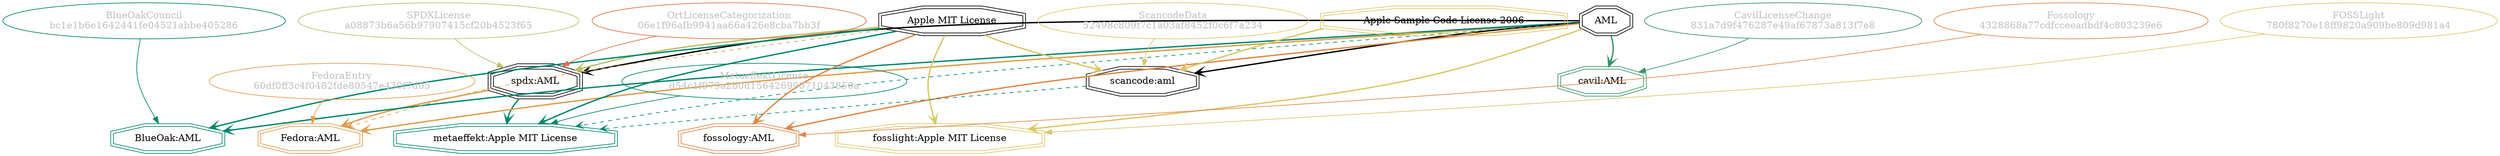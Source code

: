 strict digraph {
    node [shape=box];
    graph [splines=curved];
    128 [label="SPDXLicense\na08873b6a56b97907415cf20b4523f65"
        ,fontcolor=gray
        ,color="#b8bf62"
        ,fillcolor="beige;1"
        ,shape=ellipse];
    129 [label="spdx:AML"
        ,shape=tripleoctagon];
    130 [label=AML
        ,shape=doubleoctagon];
    131 [label="Apple MIT License"
        ,shape=doubleoctagon];
    5819 [label="FedoraEntry\n60df0ff3c4f0482fde80547e430f7d05"
         ,fontcolor=gray
         ,color="#e09d4b"
         ,fillcolor="beige;1"
         ,shape=ellipse];
    5820 [label="Fedora:AML"
         ,color="#e09d4b"
         ,shape=doubleoctagon];
    8731 [label="BlueOakCouncil\nbc1e1b6e1642441fe04521abbe405286"
         ,fontcolor=gray
         ,color="#00876c"
         ,fillcolor="beige;1"
         ,shape=ellipse];
    8732 [label="BlueOak:AML"
         ,color="#00876c"
         ,shape=doubleoctagon];
    11630 [label="ScancodeData\n52498c809f7c1a03af8452f0c6f7a234"
          ,fontcolor=gray
          ,color="#dac767"
          ,fillcolor="beige;1"
          ,shape=ellipse];
    11631 [label="scancode:aml"
          ,shape=doubleoctagon];
    11632 [label="Apple Sample Code License 2006"
          ,color="#dac767"
          ,shape=doubleoctagon];
    27691 [label="Fossology\n4328868a77cdfcceeadbdf4c803239e6"
          ,fontcolor=gray
          ,color="#e18745"
          ,fillcolor="beige;1"
          ,shape=ellipse];
    27692 [label="fossology:AML"
          ,color="#e18745"
          ,shape=doubleoctagon];
    28475 [label="OrtLicenseCategorization\n06e1f96afb9941aa66a426e8cba7bb3f"
          ,fontcolor=gray
          ,color="#e06f45"
          ,fillcolor="beige;1"
          ,shape=ellipse];
    36343 [label="CavilLicenseChange\n831a7d9f476287e49af67873a813f7e8"
          ,fontcolor=gray
          ,color="#379469"
          ,fillcolor="beige;1"
          ,shape=ellipse];
    36344 [label="cavil:AML"
          ,color="#379469"
          ,shape=doubleoctagon];
    38539 [label="MetaeffektLicense\nd54c1f979a2b0d15642699071043850a"
          ,fontcolor=gray
          ,color="#00876c"
          ,fillcolor="beige;1"
          ,shape=ellipse];
    38540 [label="metaeffekt:Apple MIT License"
          ,color="#00876c"
          ,shape=doubleoctagon];
    50934 [label="FOSSLight\n780f8270e18ff9820a909be809d981a4"
          ,fontcolor=gray
          ,color="#dac767"
          ,fillcolor="beige;1"
          ,shape=ellipse];
    50935 [label="fosslight:Apple MIT License"
          ,color="#dac767"
          ,shape=doubleoctagon];
    128 -> 129 [weight=0.5
               ,color="#b8bf62"];
    129 -> 5820 [style=bold
                ,arrowhead=vee
                ,weight=0.7
                ,color="#e09d4b"];
    129 -> 38540 [style=bold
                 ,arrowhead=vee
                 ,weight=0.7
                 ,color="#00876c"];
    130 -> 129 [style=bold
               ,arrowhead=vee
               ,weight=0.7];
    130 -> 5820 [style=bold
                ,arrowhead=vee
                ,weight=0.7
                ,color="#e09d4b"];
    130 -> 5820 [style=bold
                ,arrowhead=vee
                ,weight=0.7
                ,color="#e09d4b"];
    130 -> 8732 [style=bold
                ,arrowhead=vee
                ,weight=0.7
                ,color="#00876c"];
    130 -> 11631 [style=bold
                 ,arrowhead=vee
                 ,weight=0.7];
    130 -> 27692 [style=bold
                 ,arrowhead=vee
                 ,weight=0.7
                 ,color="#e18745"];
    130 -> 36344 [style=bold
                 ,arrowhead=vee
                 ,weight=0.7
                 ,color="#379469"];
    130 -> 36344 [style=bold
                 ,arrowhead=vee
                 ,weight=0.7
                 ,color="#379469"];
    130 -> 38540 [style=dashed
                 ,arrowhead=vee
                 ,weight=0.5
                 ,color="#00876c"];
    130 -> 50935 [style=bold
                 ,arrowhead=vee
                 ,weight=0.7
                 ,color="#dac767"];
    131 -> 129 [style=bold
               ,arrowhead=vee
               ,weight=0.7
               ,color="#b8bf62"];
    131 -> 5820 [style=dashed
                ,arrowhead=vee
                ,weight=0.5
                ,color="#e09d4b"];
    131 -> 8732 [style=bold
                ,arrowhead=vee
                ,weight=0.7
                ,color="#00876c"];
    131 -> 11631 [style=bold
                 ,arrowhead=vee
                 ,weight=0.7
                 ,color="#dac767"];
    131 -> 27692 [style=bold
                 ,arrowhead=vee
                 ,weight=0.7
                 ,color="#e18745"];
    131 -> 38540 [style=bold
                 ,arrowhead=vee
                 ,weight=0.7
                 ,color="#00876c"];
    131 -> 38540 [style=bold
                 ,arrowhead=vee
                 ,weight=0.7
                 ,color="#00876c"];
    131 -> 50935 [style=bold
                 ,arrowhead=vee
                 ,weight=0.7
                 ,color="#dac767"];
    5819 -> 5820 [weight=0.5
                 ,color="#e09d4b"];
    8731 -> 8732 [weight=0.5
                 ,color="#00876c"];
    11630 -> 11631 [weight=0.5
                   ,color="#dac767"];
    11631 -> 38540 [style=dashed
                   ,arrowhead=vee
                   ,weight=0.5
                   ,color="#00876c"];
    11632 -> 11631 [style=bold
                   ,arrowhead=vee
                   ,weight=0.7
                   ,color="#dac767"];
    27691 -> 27692 [weight=0.5
                   ,color="#e18745"];
    28475 -> 129 [weight=0.5
                 ,color="#e06f45"];
    36343 -> 36344 [weight=0.5
                   ,color="#379469"];
    38539 -> 38540 [weight=0.5
                   ,color="#00876c"];
    50934 -> 50935 [weight=0.5
                   ,color="#dac767"];
}
